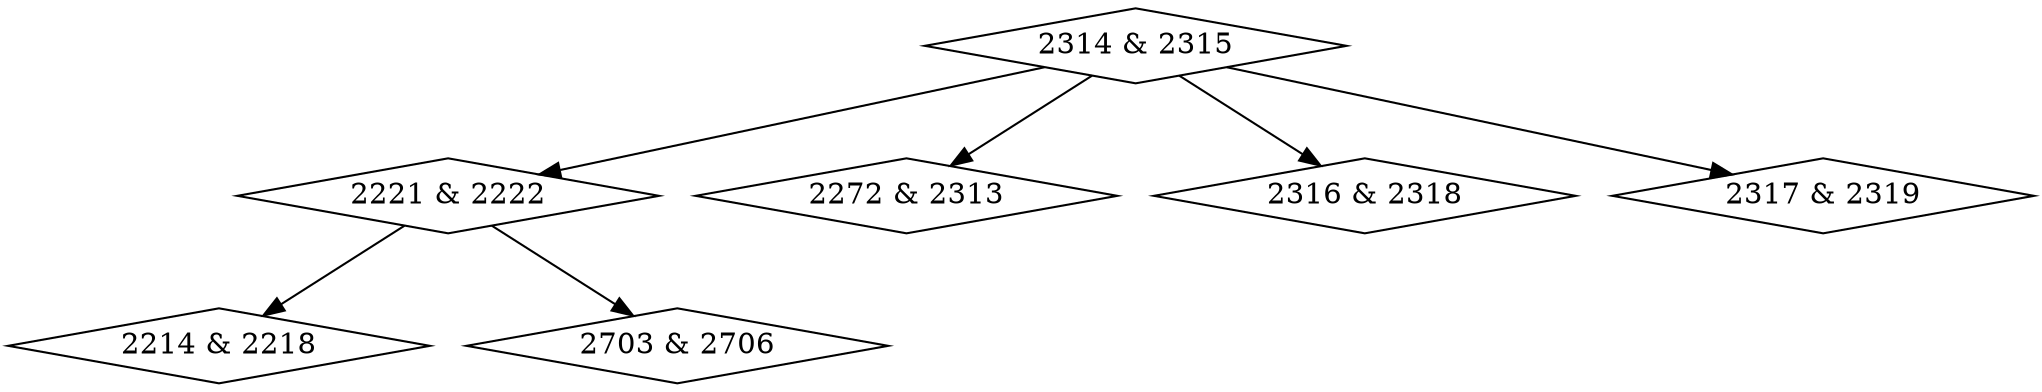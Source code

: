digraph {
0 [label = "2214 & 2218", shape = diamond];
1 [label = "2221 & 2222", shape = diamond];
2 [label = "2272 & 2313", shape = diamond];
3 [label = "2314 & 2315", shape = diamond];
4 [label = "2316 & 2318", shape = diamond];
5 [label = "2317 & 2319", shape = diamond];
6 [label = "2703 & 2706", shape = diamond];
1->0;
1->6;
3->1;
3->2;
3->4;
3->5;
}
